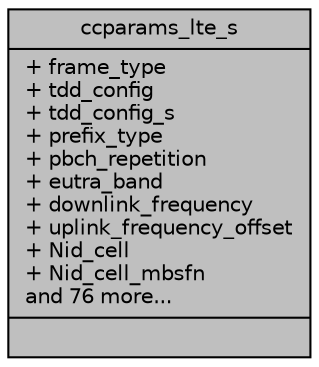 digraph "ccparams_lte_s"
{
 // LATEX_PDF_SIZE
  edge [fontname="Helvetica",fontsize="10",labelfontname="Helvetica",labelfontsize="10"];
  node [fontname="Helvetica",fontsize="10",shape=record];
  Node1 [label="{ccparams_lte_s\n|+ frame_type\l+ tdd_config\l+ tdd_config_s\l+ prefix_type\l+ pbch_repetition\l+ eutra_band\l+ downlink_frequency\l+ uplink_frequency_offset\l+ Nid_cell\l+ Nid_cell_mbsfn\land 76 more...\l|}",height=0.2,width=0.4,color="black", fillcolor="grey75", style="filled", fontcolor="black",tooltip=" "];
}
